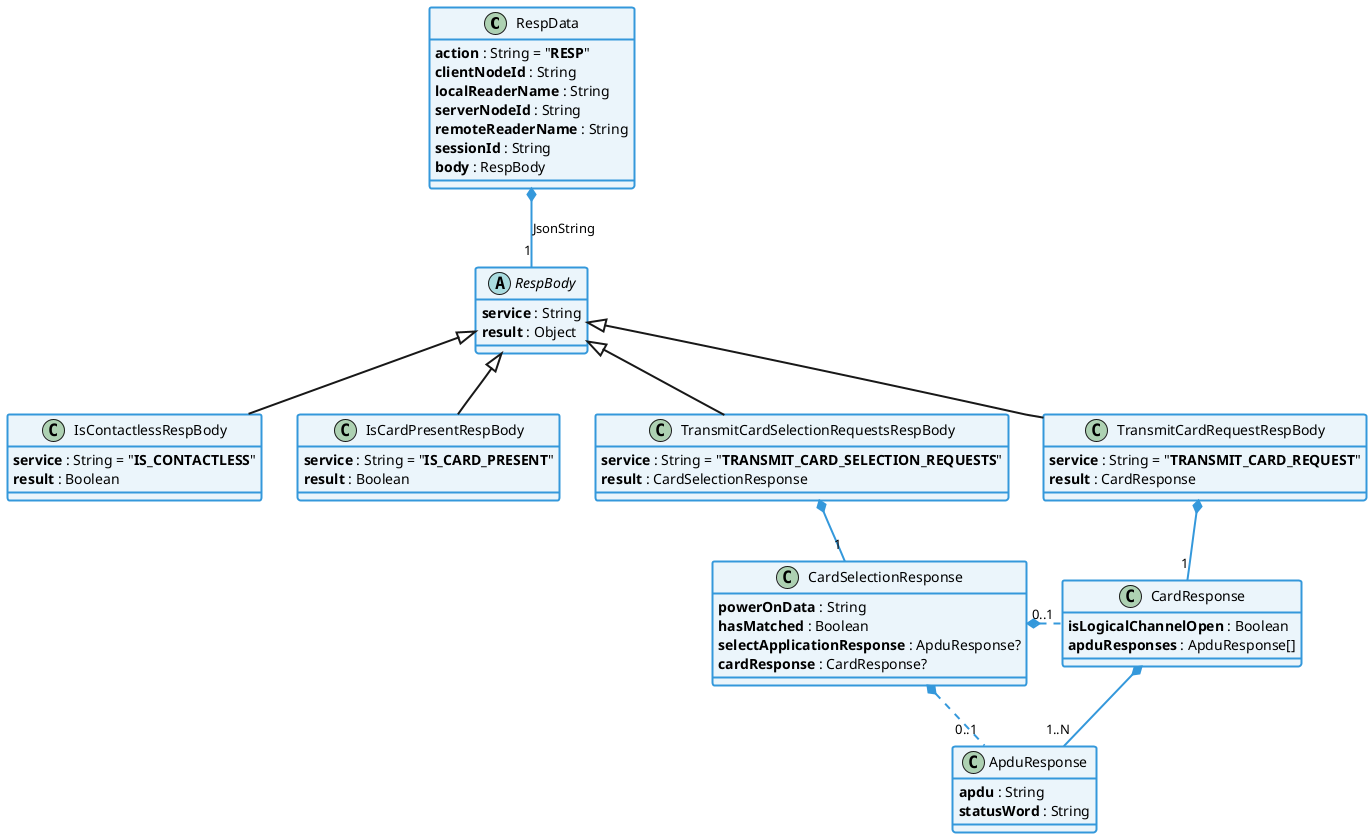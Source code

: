 @startuml
'title
'    Keyple Distributed JSON API
'    compliant with "keyple-service-java-lib" version 2.1.4
'    RESP (2023-03-22)
'end title

' == THEME ==

'Couleurs issues de : https://htmlcolorcodes.com/fr/tableau-de-couleur/tableau-de-couleur-design-plat/
!define C_GREY1 F8F9F9
!define C_GREY2 F2F3F4
!define C_GREY3 E5E7E9
!define C_GREY4 D7DBDD
!define C_GREY5 CACFD2
!define C_GREY6 BDC3C7
!define C_LINK 3498DB
!define C_USE 27AE60

' -- Styles that don't work with new version of plantuml --
skinparam stereotypeABorderColor #A9DCDF
skinparam stereotypeIBorderColor #B4A7E5
skinparam stereotypeCBorderColor #ADD1B2
skinparam stereotypeEBorderColor #EB93DF
' -- END --

skinparam ClassBorderThickness 2
skinparam ArrowThickness 2

' Yellow
skinparam ClassBackgroundColor #FEFECE
skinparam ClassBorderColor #D4AC0D
' Red
skinparam ClassBackgroundColor<<red>> #FDEDEC
skinparam ClassBorderColor<<red>> #E74C3C
hide <<red>> stereotype
' Purple
skinparam ClassBackgroundColor<<purple>> #F4ECF7
skinparam ClassBorderColor<<purple>> #8E44AD
hide <<purple>> stereotype
' blue
skinparam ClassBackgroundColor<<blue>> #EBF5FB
skinparam ClassBorderColor<<blue>> #3498DB
hide <<blue>> stereotype
' Green
skinparam ClassBackgroundColor<<green>> #E9F7EF
skinparam ClassBorderColor<<green>> #27AE60
hide <<green>> stereotype
' Grey
skinparam ClassBackgroundColor<<grey>> #EAECEE
skinparam ClassBorderColor<<grey>> #2C3E50
hide <<grey>> stereotype

' == CONTENT ==

' RESP
class RespData {
    **action** : String = "**RESP**"
    **clientNodeId** : String
    **localReaderName** : String
    **serverNodeId** : String
    **remoteReaderName** : String
    **sessionId** : String
    **body** : RespBody
}
abstract class RespBody {
    **service** : String
    **result** : Object
}

' IS_CONTACTLESS (RESP)
class IsContactlessRespBody extends RespBody {
    **service** : String = "**IS_CONTACTLESS**"
    **result** : Boolean
}

' IS_CARD_PRESENT (RESP)
class IsCardPresentRespBody extends RespBody {
    **service** : String = "**IS_CARD_PRESENT**"
    **result** : Boolean
}

' TRANSMIT_CARD_SELECTION_REQUESTS (RESP)
class TransmitCardSelectionRequestsRespBody extends RespBody {
    **service** : String = "**TRANSMIT_CARD_SELECTION_REQUESTS**"
     **result** : CardSelectionResponse
}
class CardSelectionResponse {
    **powerOnData** : String
    **hasMatched** : Boolean
    **selectApplicationResponse** : ApduResponse?
    **cardResponse** : CardResponse?
}
class CardResponse {
    **isLogicalChannelOpen** : Boolean
    **apduResponses** : ApduResponse[]
}
class ApduResponse {
    **apdu** : String
    **statusWord** : String
}

' TRANSMIT_CARD_REQUEST (RESP)
class TransmitCardRequestRespBody extends RespBody {
    **service** : String = "**TRANSMIT_CARD_REQUEST**"
    **result** : CardResponse
}

' Associations

RespData *-- "1" RespBody #C_LINK : JsonString

TransmitCardSelectionRequestsRespBody *-- "1" CardSelectionResponse #C_LINK

CardSelectionResponse *.right. "0..1" CardResponse #C_LINK
CardSelectionResponse *.. "0..1" ApduResponse #C_LINK

CardResponse *-- "1..N" ApduResponse #C_LINK

TransmitCardRequestRespBody *-- "1" CardResponse #C_LINK

' == LAYOUT ==


' == STYLE ==

' RESP
class RespData <<blue>>
abstract class RespBody <<blue>>

' TRANSMIT_CARD_REQUEST (RESP)
class TransmitCardRequestRespBody <<blue>>
class TransmitCardSelectionRequestsRespBody <<blue>>
class CardSelectionResponse <<blue>>
class CardResponse <<blue>>
class ApduResponse <<blue>>

' IS_CARD_PRESENT (RESP)
class IsCardPresentRespBody <<blue>>

' IS_CONTACTLESS (RESP)
class IsContactlessRespBody <<blue>>

@enduml